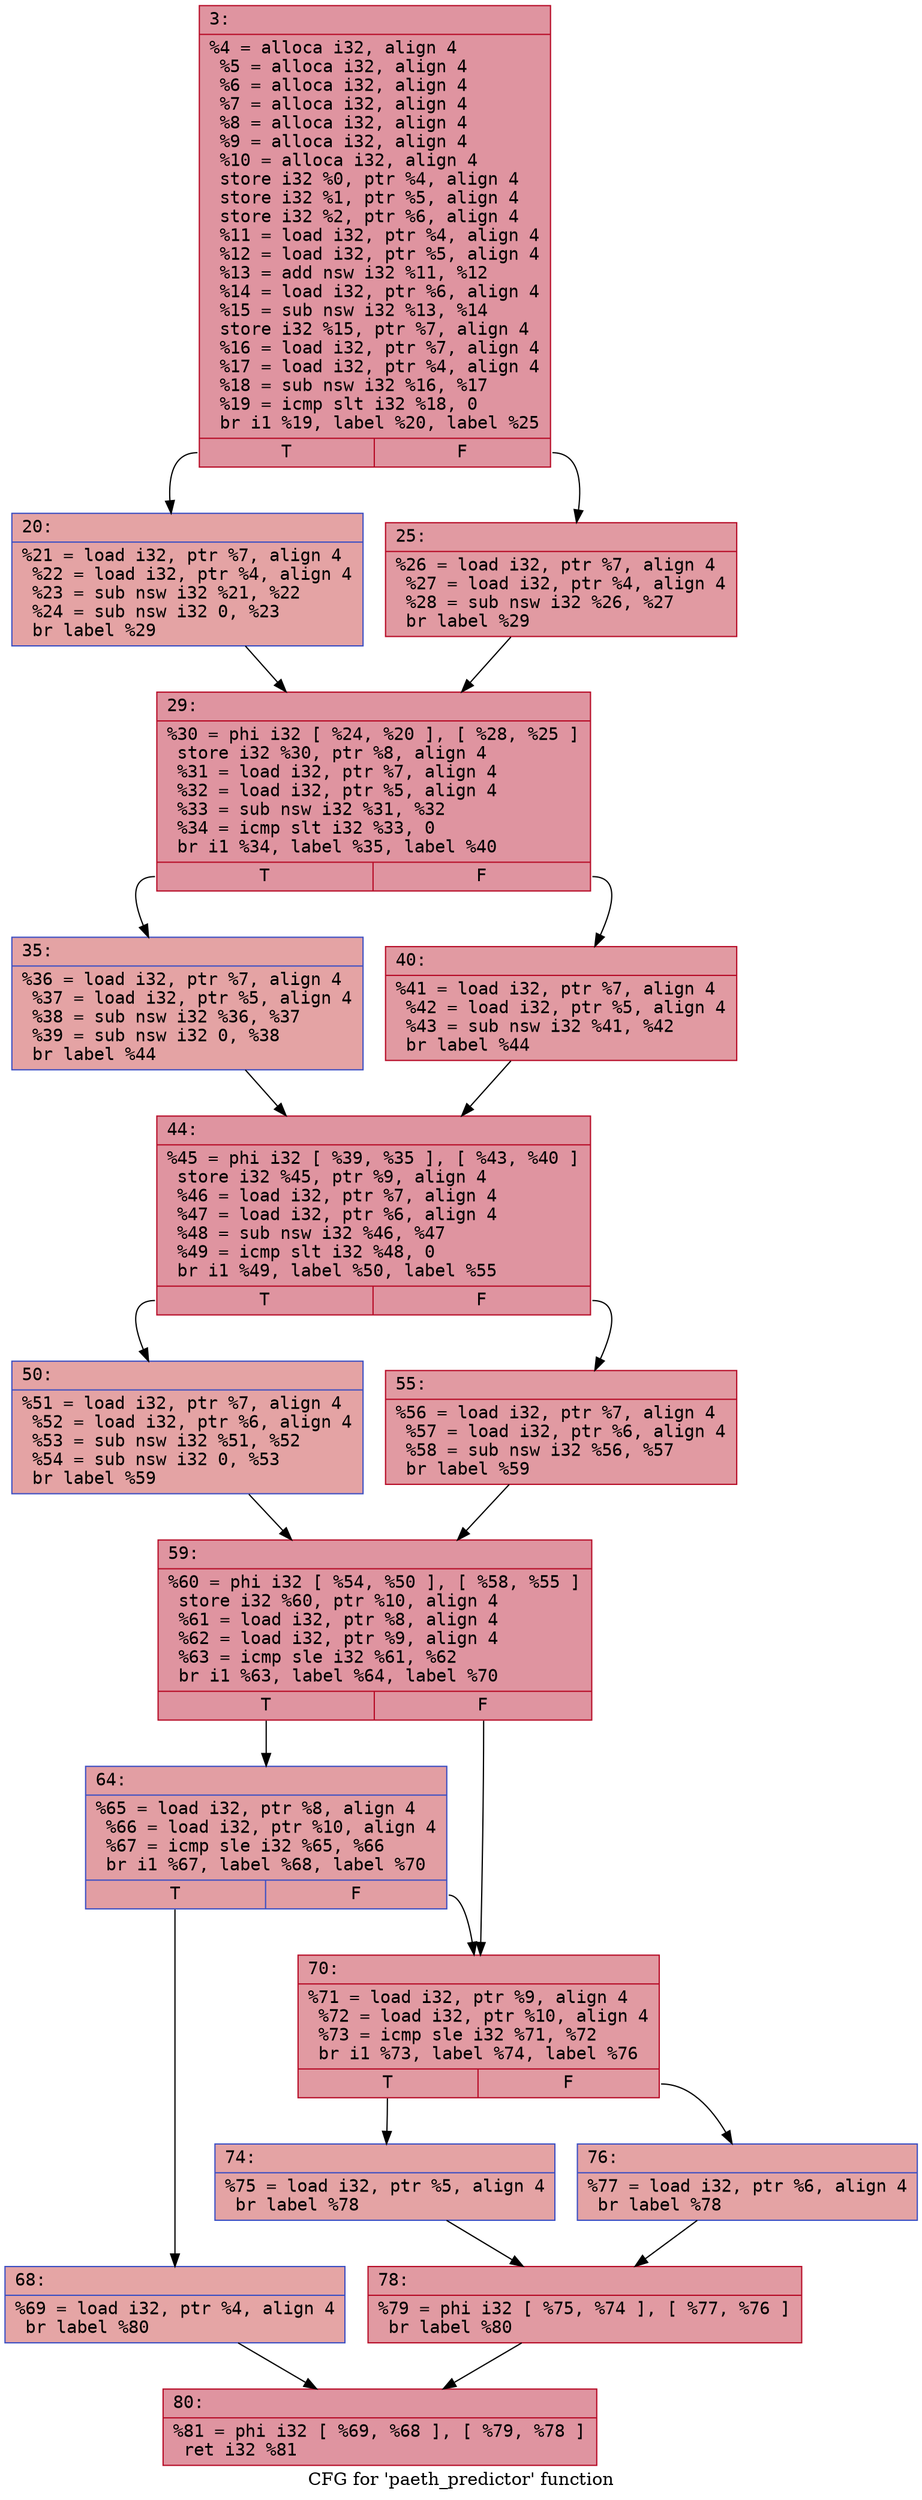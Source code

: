 digraph "CFG for 'paeth_predictor' function" {
	label="CFG for 'paeth_predictor' function";

	Node0x600002f286e0 [shape=record,color="#b70d28ff", style=filled, fillcolor="#b70d2870" fontname="Courier",label="{3:\l|  %4 = alloca i32, align 4\l  %5 = alloca i32, align 4\l  %6 = alloca i32, align 4\l  %7 = alloca i32, align 4\l  %8 = alloca i32, align 4\l  %9 = alloca i32, align 4\l  %10 = alloca i32, align 4\l  store i32 %0, ptr %4, align 4\l  store i32 %1, ptr %5, align 4\l  store i32 %2, ptr %6, align 4\l  %11 = load i32, ptr %4, align 4\l  %12 = load i32, ptr %5, align 4\l  %13 = add nsw i32 %11, %12\l  %14 = load i32, ptr %6, align 4\l  %15 = sub nsw i32 %13, %14\l  store i32 %15, ptr %7, align 4\l  %16 = load i32, ptr %7, align 4\l  %17 = load i32, ptr %4, align 4\l  %18 = sub nsw i32 %16, %17\l  %19 = icmp slt i32 %18, 0\l  br i1 %19, label %20, label %25\l|{<s0>T|<s1>F}}"];
	Node0x600002f286e0:s0 -> Node0x600002f287d0[tooltip="3 -> 20\nProbability 37.50%" ];
	Node0x600002f286e0:s1 -> Node0x600002f28820[tooltip="3 -> 25\nProbability 62.50%" ];
	Node0x600002f287d0 [shape=record,color="#3d50c3ff", style=filled, fillcolor="#c32e3170" fontname="Courier",label="{20:\l|  %21 = load i32, ptr %7, align 4\l  %22 = load i32, ptr %4, align 4\l  %23 = sub nsw i32 %21, %22\l  %24 = sub nsw i32 0, %23\l  br label %29\l}"];
	Node0x600002f287d0 -> Node0x600002f28870[tooltip="20 -> 29\nProbability 100.00%" ];
	Node0x600002f28820 [shape=record,color="#b70d28ff", style=filled, fillcolor="#bb1b2c70" fontname="Courier",label="{25:\l|  %26 = load i32, ptr %7, align 4\l  %27 = load i32, ptr %4, align 4\l  %28 = sub nsw i32 %26, %27\l  br label %29\l}"];
	Node0x600002f28820 -> Node0x600002f28870[tooltip="25 -> 29\nProbability 100.00%" ];
	Node0x600002f28870 [shape=record,color="#b70d28ff", style=filled, fillcolor="#b70d2870" fontname="Courier",label="{29:\l|  %30 = phi i32 [ %24, %20 ], [ %28, %25 ]\l  store i32 %30, ptr %8, align 4\l  %31 = load i32, ptr %7, align 4\l  %32 = load i32, ptr %5, align 4\l  %33 = sub nsw i32 %31, %32\l  %34 = icmp slt i32 %33, 0\l  br i1 %34, label %35, label %40\l|{<s0>T|<s1>F}}"];
	Node0x600002f28870:s0 -> Node0x600002f288c0[tooltip="29 -> 35\nProbability 37.50%" ];
	Node0x600002f28870:s1 -> Node0x600002f28910[tooltip="29 -> 40\nProbability 62.50%" ];
	Node0x600002f288c0 [shape=record,color="#3d50c3ff", style=filled, fillcolor="#c32e3170" fontname="Courier",label="{35:\l|  %36 = load i32, ptr %7, align 4\l  %37 = load i32, ptr %5, align 4\l  %38 = sub nsw i32 %36, %37\l  %39 = sub nsw i32 0, %38\l  br label %44\l}"];
	Node0x600002f288c0 -> Node0x600002f28960[tooltip="35 -> 44\nProbability 100.00%" ];
	Node0x600002f28910 [shape=record,color="#b70d28ff", style=filled, fillcolor="#bb1b2c70" fontname="Courier",label="{40:\l|  %41 = load i32, ptr %7, align 4\l  %42 = load i32, ptr %5, align 4\l  %43 = sub nsw i32 %41, %42\l  br label %44\l}"];
	Node0x600002f28910 -> Node0x600002f28960[tooltip="40 -> 44\nProbability 100.00%" ];
	Node0x600002f28960 [shape=record,color="#b70d28ff", style=filled, fillcolor="#b70d2870" fontname="Courier",label="{44:\l|  %45 = phi i32 [ %39, %35 ], [ %43, %40 ]\l  store i32 %45, ptr %9, align 4\l  %46 = load i32, ptr %7, align 4\l  %47 = load i32, ptr %6, align 4\l  %48 = sub nsw i32 %46, %47\l  %49 = icmp slt i32 %48, 0\l  br i1 %49, label %50, label %55\l|{<s0>T|<s1>F}}"];
	Node0x600002f28960:s0 -> Node0x600002f289b0[tooltip="44 -> 50\nProbability 37.50%" ];
	Node0x600002f28960:s1 -> Node0x600002f28a00[tooltip="44 -> 55\nProbability 62.50%" ];
	Node0x600002f289b0 [shape=record,color="#3d50c3ff", style=filled, fillcolor="#c32e3170" fontname="Courier",label="{50:\l|  %51 = load i32, ptr %7, align 4\l  %52 = load i32, ptr %6, align 4\l  %53 = sub nsw i32 %51, %52\l  %54 = sub nsw i32 0, %53\l  br label %59\l}"];
	Node0x600002f289b0 -> Node0x600002f28a50[tooltip="50 -> 59\nProbability 100.00%" ];
	Node0x600002f28a00 [shape=record,color="#b70d28ff", style=filled, fillcolor="#bb1b2c70" fontname="Courier",label="{55:\l|  %56 = load i32, ptr %7, align 4\l  %57 = load i32, ptr %6, align 4\l  %58 = sub nsw i32 %56, %57\l  br label %59\l}"];
	Node0x600002f28a00 -> Node0x600002f28a50[tooltip="55 -> 59\nProbability 100.00%" ];
	Node0x600002f28a50 [shape=record,color="#b70d28ff", style=filled, fillcolor="#b70d2870" fontname="Courier",label="{59:\l|  %60 = phi i32 [ %54, %50 ], [ %58, %55 ]\l  store i32 %60, ptr %10, align 4\l  %61 = load i32, ptr %8, align 4\l  %62 = load i32, ptr %9, align 4\l  %63 = icmp sle i32 %61, %62\l  br i1 %63, label %64, label %70\l|{<s0>T|<s1>F}}"];
	Node0x600002f28a50:s0 -> Node0x600002f28aa0[tooltip="59 -> 64\nProbability 50.00%" ];
	Node0x600002f28a50:s1 -> Node0x600002f28b40[tooltip="59 -> 70\nProbability 50.00%" ];
	Node0x600002f28aa0 [shape=record,color="#3d50c3ff", style=filled, fillcolor="#be242e70" fontname="Courier",label="{64:\l|  %65 = load i32, ptr %8, align 4\l  %66 = load i32, ptr %10, align 4\l  %67 = icmp sle i32 %65, %66\l  br i1 %67, label %68, label %70\l|{<s0>T|<s1>F}}"];
	Node0x600002f28aa0:s0 -> Node0x600002f28af0[tooltip="64 -> 68\nProbability 50.00%" ];
	Node0x600002f28aa0:s1 -> Node0x600002f28b40[tooltip="64 -> 70\nProbability 50.00%" ];
	Node0x600002f28af0 [shape=record,color="#3d50c3ff", style=filled, fillcolor="#c5333470" fontname="Courier",label="{68:\l|  %69 = load i32, ptr %4, align 4\l  br label %80\l}"];
	Node0x600002f28af0 -> Node0x600002f28c80[tooltip="68 -> 80\nProbability 100.00%" ];
	Node0x600002f28b40 [shape=record,color="#b70d28ff", style=filled, fillcolor="#bb1b2c70" fontname="Courier",label="{70:\l|  %71 = load i32, ptr %9, align 4\l  %72 = load i32, ptr %10, align 4\l  %73 = icmp sle i32 %71, %72\l  br i1 %73, label %74, label %76\l|{<s0>T|<s1>F}}"];
	Node0x600002f28b40:s0 -> Node0x600002f28b90[tooltip="70 -> 74\nProbability 50.00%" ];
	Node0x600002f28b40:s1 -> Node0x600002f28be0[tooltip="70 -> 76\nProbability 50.00%" ];
	Node0x600002f28b90 [shape=record,color="#3d50c3ff", style=filled, fillcolor="#c32e3170" fontname="Courier",label="{74:\l|  %75 = load i32, ptr %5, align 4\l  br label %78\l}"];
	Node0x600002f28b90 -> Node0x600002f28c30[tooltip="74 -> 78\nProbability 100.00%" ];
	Node0x600002f28be0 [shape=record,color="#3d50c3ff", style=filled, fillcolor="#c32e3170" fontname="Courier",label="{76:\l|  %77 = load i32, ptr %6, align 4\l  br label %78\l}"];
	Node0x600002f28be0 -> Node0x600002f28c30[tooltip="76 -> 78\nProbability 100.00%" ];
	Node0x600002f28c30 [shape=record,color="#b70d28ff", style=filled, fillcolor="#bb1b2c70" fontname="Courier",label="{78:\l|  %79 = phi i32 [ %75, %74 ], [ %77, %76 ]\l  br label %80\l}"];
	Node0x600002f28c30 -> Node0x600002f28c80[tooltip="78 -> 80\nProbability 100.00%" ];
	Node0x600002f28c80 [shape=record,color="#b70d28ff", style=filled, fillcolor="#b70d2870" fontname="Courier",label="{80:\l|  %81 = phi i32 [ %69, %68 ], [ %79, %78 ]\l  ret i32 %81\l}"];
}
